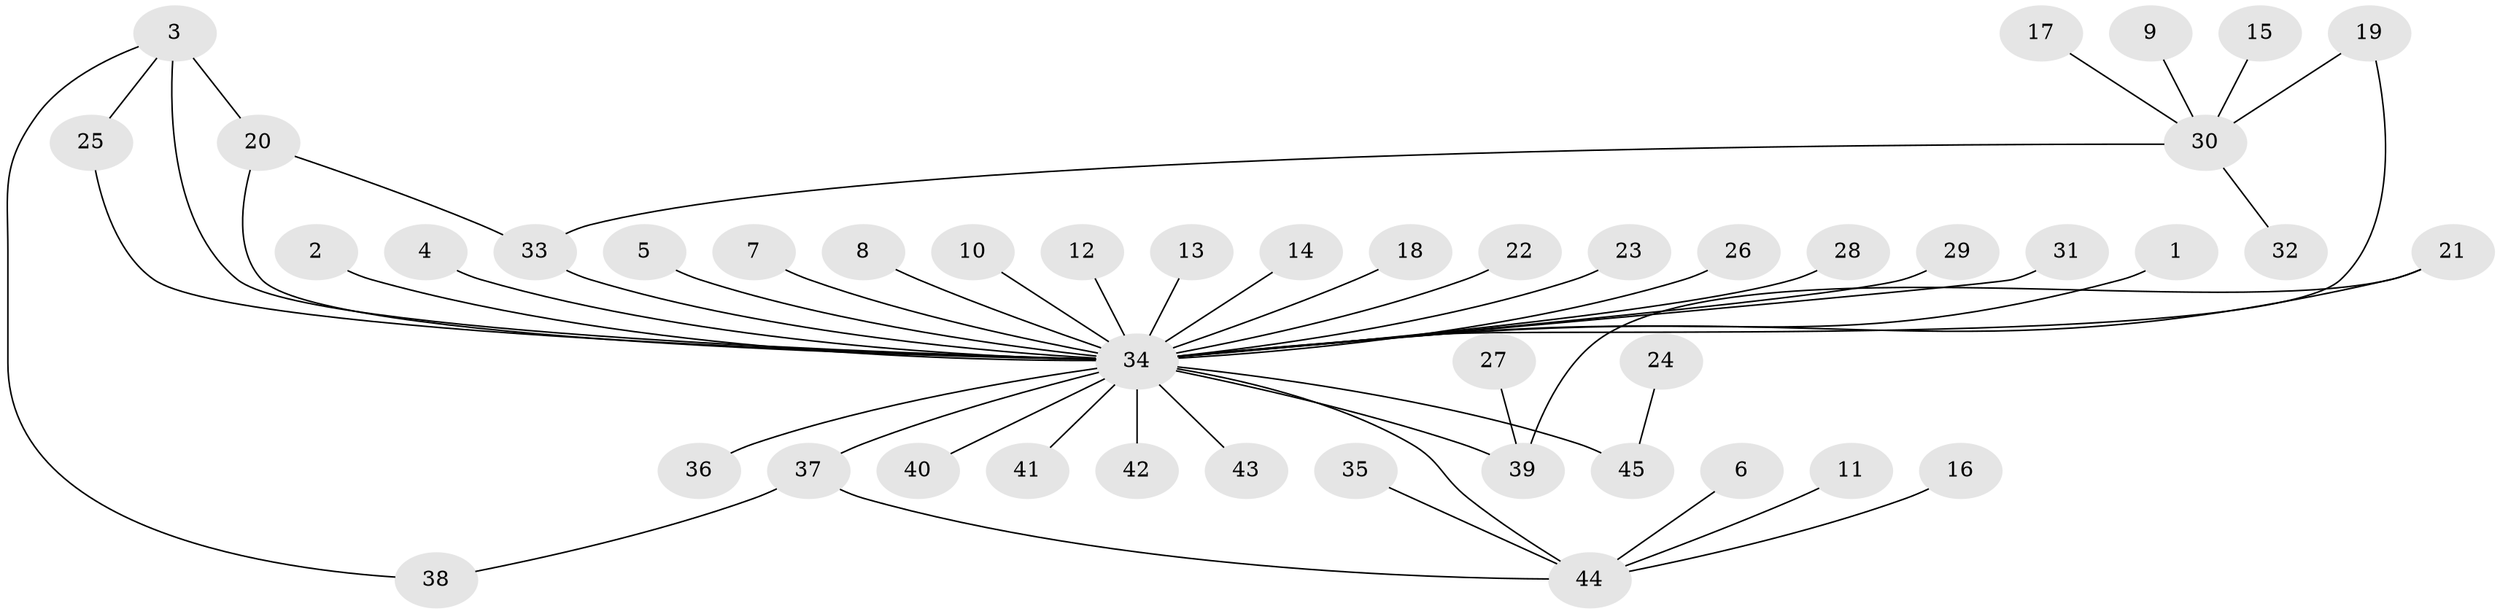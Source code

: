 // original degree distribution, {3: 0.058823529411764705, 38: 0.011764705882352941, 4: 0.08235294117647059, 2: 0.23529411764705882, 5: 0.011764705882352941, 1: 0.5764705882352941, 7: 0.011764705882352941, 8: 0.011764705882352941}
// Generated by graph-tools (version 1.1) at 2025/50/03/09/25 03:50:01]
// undirected, 45 vertices, 51 edges
graph export_dot {
graph [start="1"]
  node [color=gray90,style=filled];
  1;
  2;
  3;
  4;
  5;
  6;
  7;
  8;
  9;
  10;
  11;
  12;
  13;
  14;
  15;
  16;
  17;
  18;
  19;
  20;
  21;
  22;
  23;
  24;
  25;
  26;
  27;
  28;
  29;
  30;
  31;
  32;
  33;
  34;
  35;
  36;
  37;
  38;
  39;
  40;
  41;
  42;
  43;
  44;
  45;
  1 -- 34 [weight=1.0];
  2 -- 34 [weight=1.0];
  3 -- 20 [weight=1.0];
  3 -- 25 [weight=1.0];
  3 -- 34 [weight=2.0];
  3 -- 38 [weight=1.0];
  4 -- 34 [weight=1.0];
  5 -- 34 [weight=1.0];
  6 -- 44 [weight=1.0];
  7 -- 34 [weight=1.0];
  8 -- 34 [weight=1.0];
  9 -- 30 [weight=1.0];
  10 -- 34 [weight=1.0];
  11 -- 44 [weight=1.0];
  12 -- 34 [weight=1.0];
  13 -- 34 [weight=1.0];
  14 -- 34 [weight=1.0];
  15 -- 30 [weight=1.0];
  16 -- 44 [weight=1.0];
  17 -- 30 [weight=1.0];
  18 -- 34 [weight=1.0];
  19 -- 30 [weight=1.0];
  19 -- 34 [weight=1.0];
  20 -- 33 [weight=1.0];
  20 -- 34 [weight=1.0];
  21 -- 34 [weight=1.0];
  21 -- 39 [weight=1.0];
  22 -- 34 [weight=1.0];
  23 -- 34 [weight=1.0];
  24 -- 45 [weight=1.0];
  25 -- 34 [weight=1.0];
  26 -- 34 [weight=1.0];
  27 -- 39 [weight=1.0];
  28 -- 34 [weight=1.0];
  29 -- 34 [weight=1.0];
  30 -- 32 [weight=1.0];
  30 -- 33 [weight=1.0];
  31 -- 34 [weight=1.0];
  33 -- 34 [weight=1.0];
  34 -- 36 [weight=1.0];
  34 -- 37 [weight=1.0];
  34 -- 39 [weight=1.0];
  34 -- 40 [weight=1.0];
  34 -- 41 [weight=1.0];
  34 -- 42 [weight=1.0];
  34 -- 43 [weight=1.0];
  34 -- 44 [weight=1.0];
  34 -- 45 [weight=1.0];
  35 -- 44 [weight=1.0];
  37 -- 38 [weight=1.0];
  37 -- 44 [weight=1.0];
}
